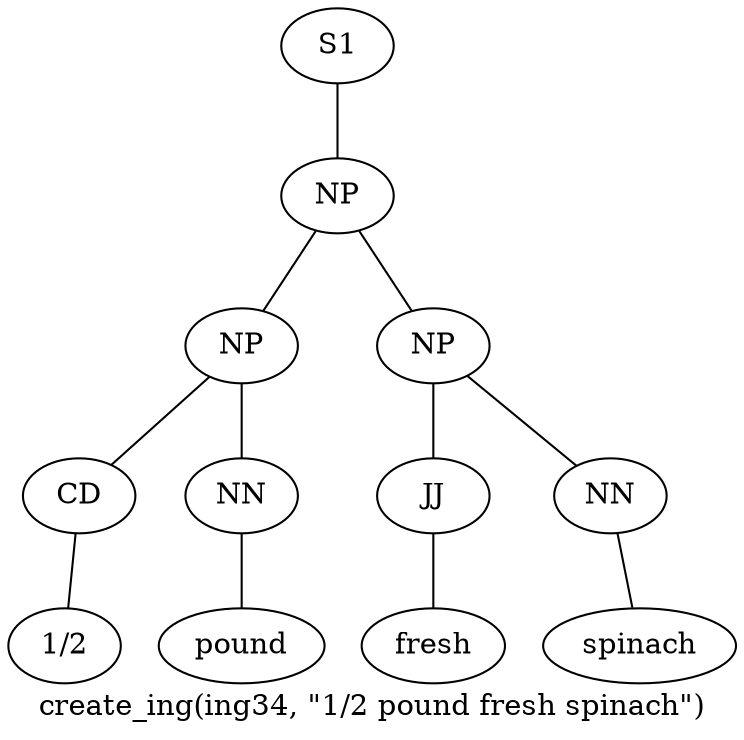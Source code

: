 graph SyntaxGraph {
	label = "create_ing(ing34, \"1/2 pound fresh spinach\")";
	Node0 [label="S1"];
	Node1 [label="NP"];
	Node2 [label="NP"];
	Node3 [label="CD"];
	Node4 [label="1/2"];
	Node5 [label="NN"];
	Node6 [label="pound"];
	Node7 [label="NP"];
	Node8 [label="JJ"];
	Node9 [label="fresh"];
	Node10 [label="NN"];
	Node11 [label="spinach"];

	Node0 -- Node1;
	Node1 -- Node2;
	Node1 -- Node7;
	Node2 -- Node3;
	Node2 -- Node5;
	Node3 -- Node4;
	Node5 -- Node6;
	Node7 -- Node8;
	Node7 -- Node10;
	Node8 -- Node9;
	Node10 -- Node11;
}